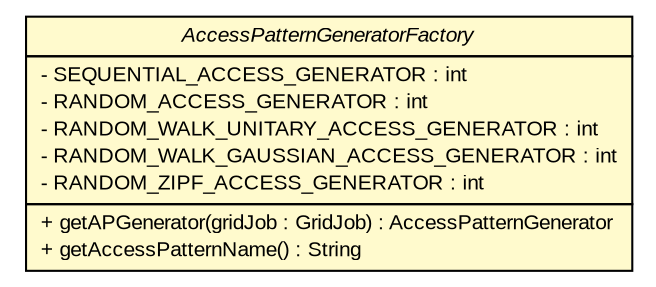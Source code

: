 #!/usr/local/bin/dot
#
# Class diagram 
# Generated by UMLGraph version R5_7_2-3-gee82a7 (http://www.umlgraph.org/)
#

digraph G {
	edge [fontname="arial",fontsize=10,labelfontname="arial",labelfontsize=10];
	node [fontname="arial",fontsize=10,shape=plaintext];
	nodesep=0.25;
	ranksep=0.5;
	// org.edg.data.replication.optorsim.AccessPatternGeneratorFactory
	c1187 [label=<<table title="org.edg.data.replication.optorsim.AccessPatternGeneratorFactory" border="0" cellborder="1" cellspacing="0" cellpadding="2" port="p" bgcolor="lemonChiffon" href="./AccessPatternGeneratorFactory.html">
		<tr><td><table border="0" cellspacing="0" cellpadding="1">
<tr><td align="center" balign="center"><font face="arial italic"> AccessPatternGeneratorFactory </font></td></tr>
		</table></td></tr>
		<tr><td><table border="0" cellspacing="0" cellpadding="1">
<tr><td align="left" balign="left"> - SEQUENTIAL_ACCESS_GENERATOR : int </td></tr>
<tr><td align="left" balign="left"> - RANDOM_ACCESS_GENERATOR : int </td></tr>
<tr><td align="left" balign="left"> - RANDOM_WALK_UNITARY_ACCESS_GENERATOR : int </td></tr>
<tr><td align="left" balign="left"> - RANDOM_WALK_GAUSSIAN_ACCESS_GENERATOR : int </td></tr>
<tr><td align="left" balign="left"> - RANDOM_ZIPF_ACCESS_GENERATOR : int </td></tr>
		</table></td></tr>
		<tr><td><table border="0" cellspacing="0" cellpadding="1">
<tr><td align="left" balign="left"> + getAPGenerator(gridJob : GridJob) : AccessPatternGenerator </td></tr>
<tr><td align="left" balign="left"> + getAccessPatternName() : String </td></tr>
		</table></td></tr>
		</table>>, URL="./AccessPatternGeneratorFactory.html", fontname="arial", fontcolor="black", fontsize=10.0];
}

